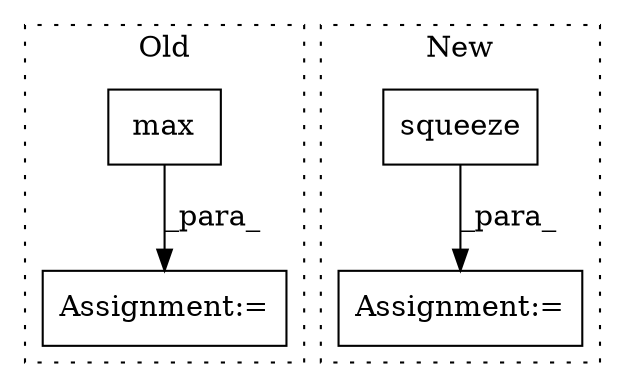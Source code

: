 digraph G {
subgraph cluster0 {
1 [label="max" a="32" s="2413,2420" l="4,1" shape="box"];
3 [label="Assignment:=" a="7" s="2437" l="1" shape="box"];
label = "Old";
style="dotted";
}
subgraph cluster1 {
2 [label="squeeze" a="32" s="2137" l="9" shape="box"];
4 [label="Assignment:=" a="7" s="2054" l="1" shape="box"];
label = "New";
style="dotted";
}
1 -> 3 [label="_para_"];
2 -> 4 [label="_para_"];
}